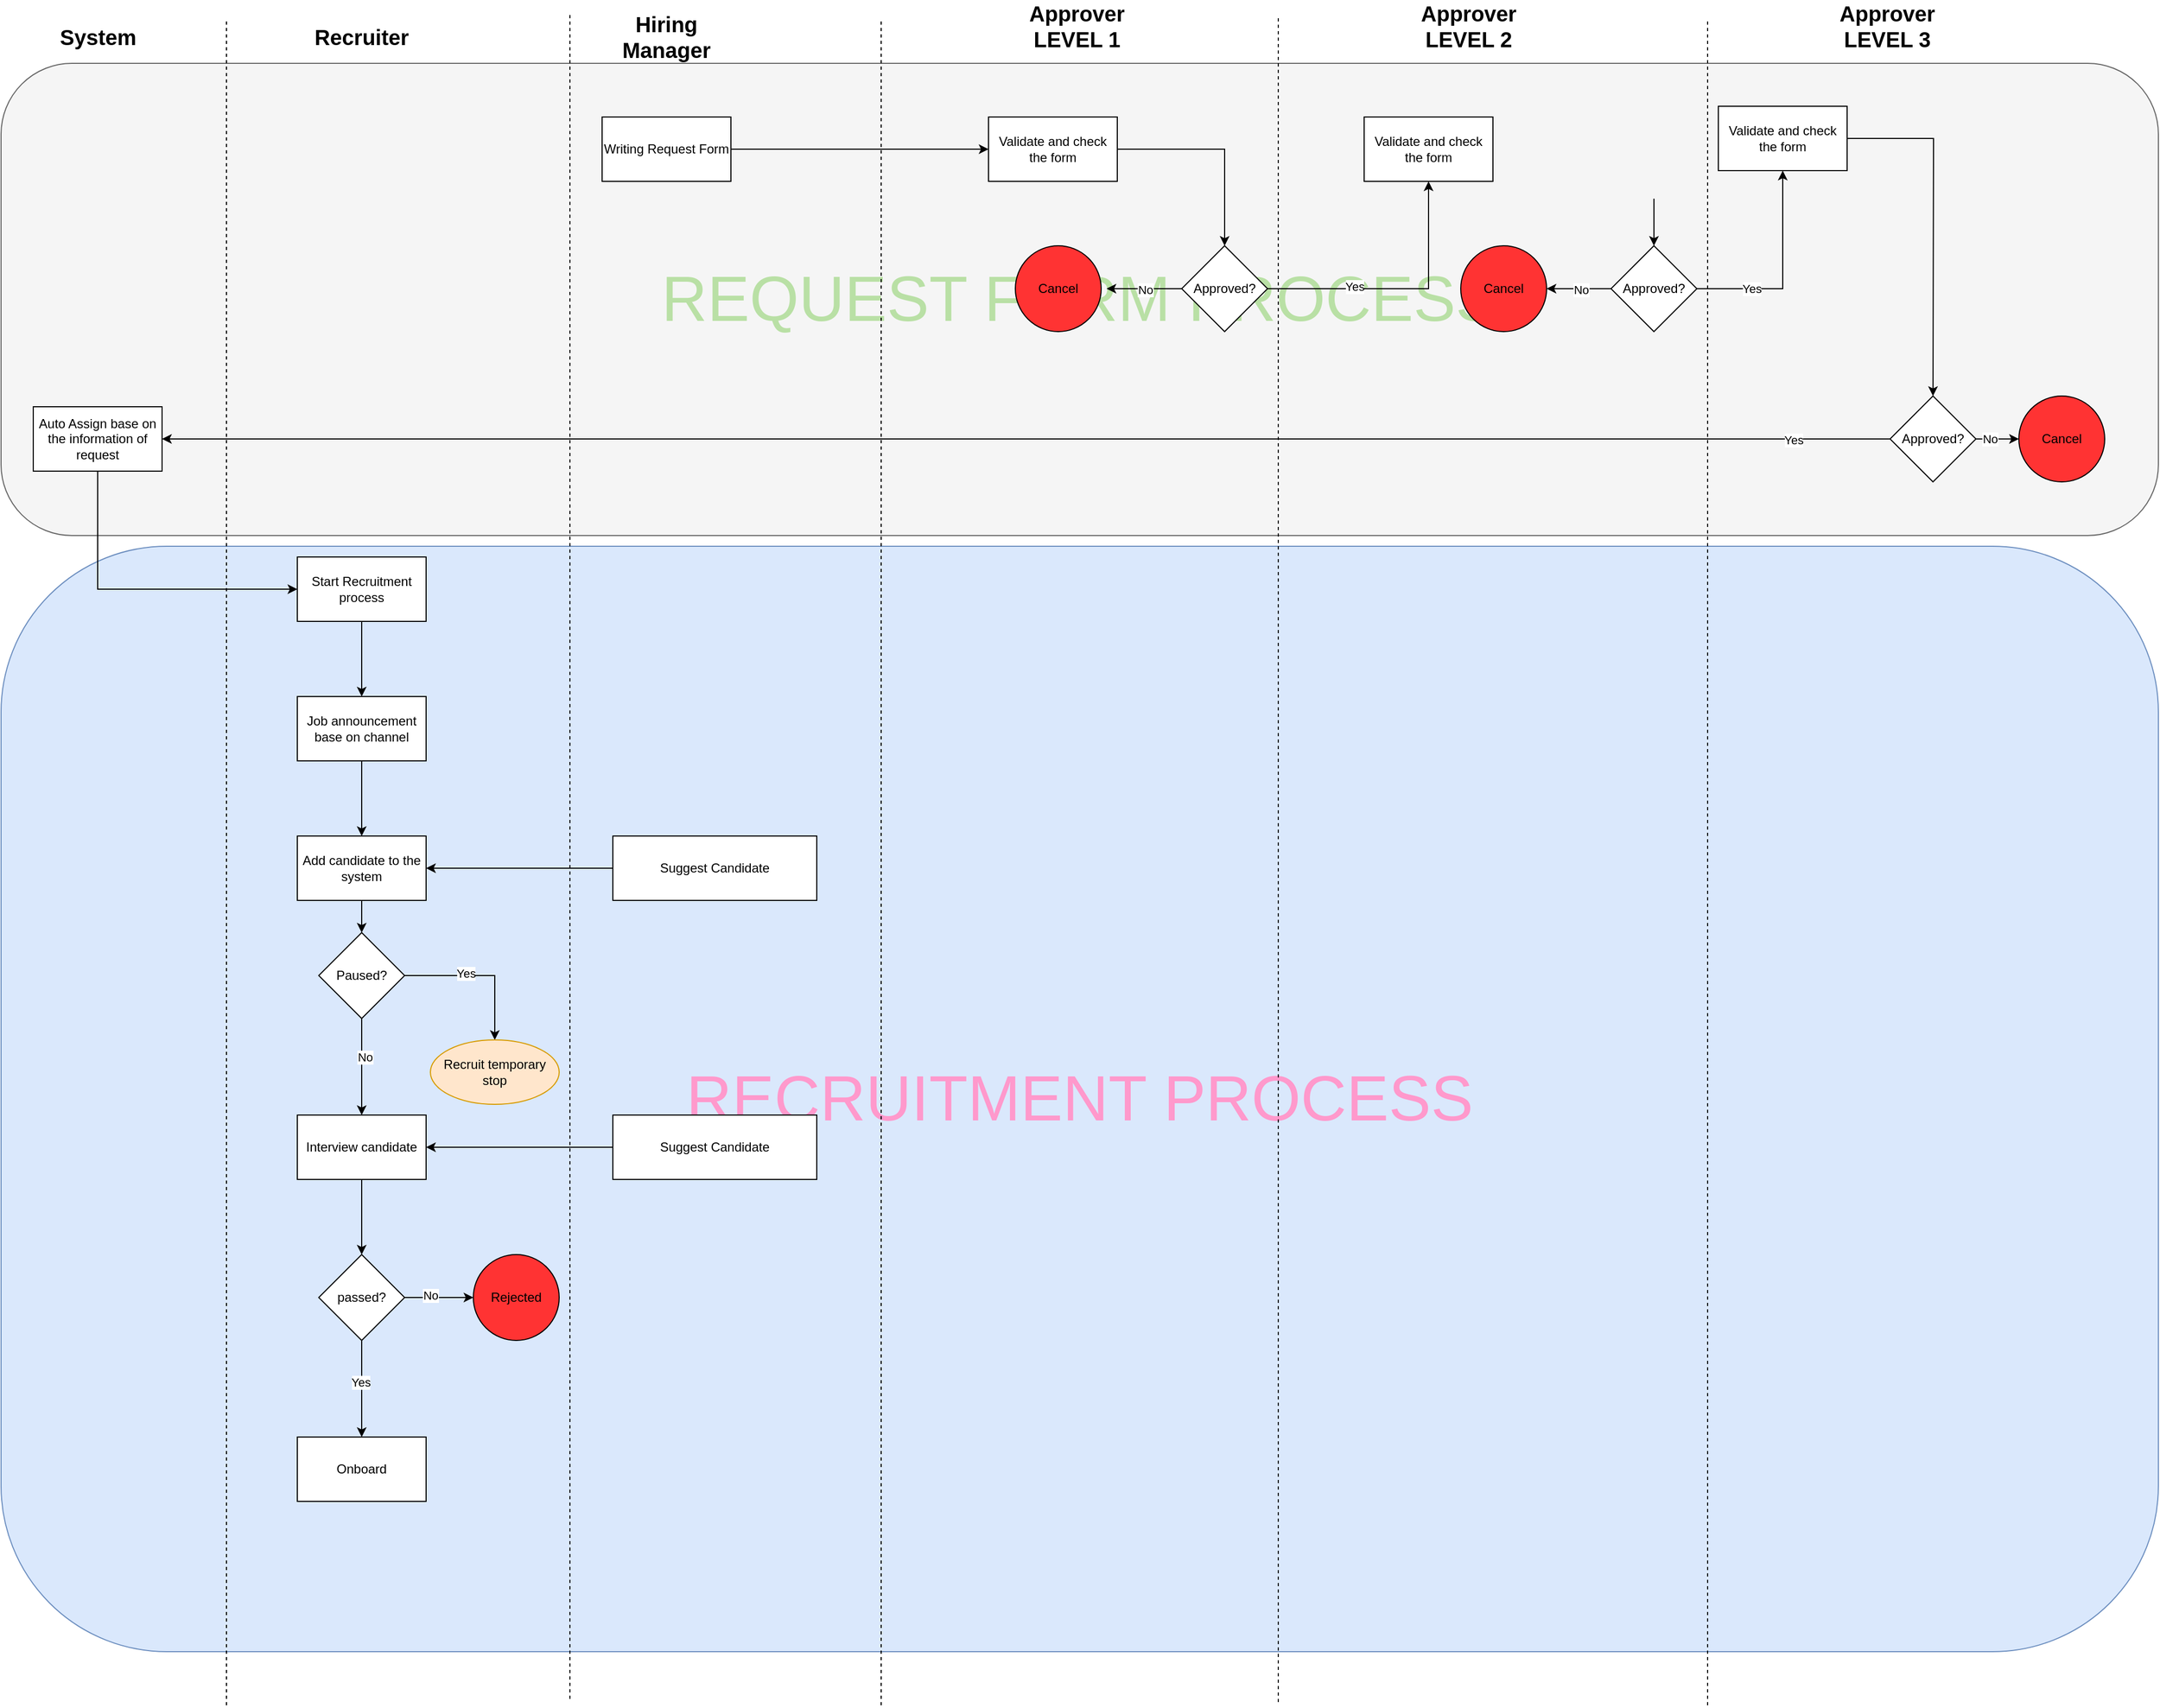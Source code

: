 <mxfile version="20.8.8" type="device"><diagram id="R2lEEEUBdFMjLlhIrx00" name="Page-1"><mxGraphModel dx="2653" dy="1493" grid="1" gridSize="10" guides="1" tooltips="1" connect="1" arrows="1" fold="1" page="1" pageScale="1" pageWidth="2400" pageHeight="2000" math="0" shadow="0" extFonts="Permanent Marker^https://fonts.googleapis.com/css?family=Permanent+Marker"><root><mxCell id="0"/><mxCell id="1" parent="0"/><mxCell id="IJrgeve80JvygFDO1rW1-108" value="&lt;font style=&quot;font-size: 59px;&quot; color=&quot;#ff99cc&quot;&gt;RECRUITMENT PROCESS&lt;/font&gt;" style="rounded=1;whiteSpace=wrap;html=1;fillColor=#dae8fc;strokeColor=#6c8ebf;" parent="1" vertex="1"><mxGeometry x="70" y="610" width="2010" height="1030" as="geometry"/></mxCell><mxCell id="IJrgeve80JvygFDO1rW1-106" value="&lt;font color=&quot;#b9e0a5&quot; style=&quot;font-size: 59px;&quot;&gt;REQUEST FORM PROCESS&lt;/font&gt;" style="rounded=1;whiteSpace=wrap;html=1;fillColor=#f5f5f5;fontColor=#333333;strokeColor=#666666;" parent="1" vertex="1"><mxGeometry x="70" y="160" width="2010" height="440" as="geometry"/></mxCell><mxCell id="IJrgeve80JvygFDO1rW1-12" style="edgeStyle=orthogonalEdgeStyle;rounded=0;orthogonalLoop=1;jettySize=auto;html=1;entryX=0;entryY=0.5;entryDx=0;entryDy=0;" parent="1" source="IJrgeve80JvygFDO1rW1-1" target="IJrgeve80JvygFDO1rW1-11" edge="1"><mxGeometry relative="1" as="geometry"/></mxCell><mxCell id="IJrgeve80JvygFDO1rW1-1" value="Writing Request Form" style="rounded=0;whiteSpace=wrap;html=1;" parent="1" vertex="1"><mxGeometry x="630" y="210" width="120" height="60" as="geometry"/></mxCell><mxCell id="IJrgeve80JvygFDO1rW1-47" style="edgeStyle=orthogonalEdgeStyle;rounded=0;orthogonalLoop=1;jettySize=auto;html=1;entryX=0;entryY=0.5;entryDx=0;entryDy=0;" parent="1" source="IJrgeve80JvygFDO1rW1-2" target="IJrgeve80JvygFDO1rW1-46" edge="1"><mxGeometry relative="1" as="geometry"><Array as="points"><mxPoint x="160" y="650"/></Array></mxGeometry></mxCell><mxCell id="IJrgeve80JvygFDO1rW1-2" value="Auto Assign base on the information of request" style="rounded=0;whiteSpace=wrap;html=1;" parent="1" vertex="1"><mxGeometry x="100" y="480" width="120" height="60" as="geometry"/></mxCell><mxCell id="IJrgeve80JvygFDO1rW1-3" value="&lt;font style=&quot;font-size: 20px;&quot;&gt;&lt;b&gt;Hiring Manager&lt;/b&gt;&lt;/font&gt;" style="text;html=1;strokeColor=none;fillColor=none;align=center;verticalAlign=middle;whiteSpace=wrap;rounded=0;" parent="1" vertex="1"><mxGeometry x="660" y="120" width="60" height="30" as="geometry"/></mxCell><mxCell id="IJrgeve80JvygFDO1rW1-4" value="&lt;b&gt;&lt;font style=&quot;font-size: 20px;&quot;&gt;Recruiter&lt;/font&gt;&lt;/b&gt;" style="text;html=1;strokeColor=none;fillColor=none;align=center;verticalAlign=middle;whiteSpace=wrap;rounded=0;" parent="1" vertex="1"><mxGeometry x="376" y="120" width="60" height="30" as="geometry"/></mxCell><mxCell id="IJrgeve80JvygFDO1rW1-5" value="&lt;font style=&quot;font-size: 20px;&quot;&gt;&lt;b&gt;Approver LEVEL 1&lt;/b&gt;&lt;/font&gt;" style="text;html=1;strokeColor=none;fillColor=none;align=center;verticalAlign=middle;whiteSpace=wrap;rounded=0;" parent="1" vertex="1"><mxGeometry x="1025" y="110" width="95" height="30" as="geometry"/></mxCell><mxCell id="IJrgeve80JvygFDO1rW1-16" style="edgeStyle=orthogonalEdgeStyle;rounded=0;orthogonalLoop=1;jettySize=auto;html=1;entryX=0.5;entryY=0;entryDx=0;entryDy=0;" parent="1" source="IJrgeve80JvygFDO1rW1-11" target="IJrgeve80JvygFDO1rW1-14" edge="1"><mxGeometry relative="1" as="geometry"/></mxCell><mxCell id="IJrgeve80JvygFDO1rW1-11" value="Validate and check the form" style="rounded=0;whiteSpace=wrap;html=1;" parent="1" vertex="1"><mxGeometry x="990" y="210" width="120" height="60" as="geometry"/></mxCell><mxCell id="IJrgeve80JvygFDO1rW1-23" style="edgeStyle=orthogonalEdgeStyle;rounded=0;orthogonalLoop=1;jettySize=auto;html=1;entryX=0.5;entryY=0;entryDx=0;entryDy=0;startArrow=none;" parent="1" source="IJrgeve80JvygFDO1rW1-106" target="IJrgeve80JvygFDO1rW1-22" edge="1"><mxGeometry relative="1" as="geometry"><Array as="points"><mxPoint x="1610" y="240"/><mxPoint x="1610" y="330"/></Array></mxGeometry></mxCell><mxCell id="IJrgeve80JvygFDO1rW1-13" value="Validate and check the form" style="rounded=0;whiteSpace=wrap;html=1;" parent="1" vertex="1"><mxGeometry x="1340" y="210" width="120" height="60" as="geometry"/></mxCell><mxCell id="IJrgeve80JvygFDO1rW1-17" style="edgeStyle=orthogonalEdgeStyle;rounded=0;orthogonalLoop=1;jettySize=auto;html=1;" parent="1" source="IJrgeve80JvygFDO1rW1-14" target="IJrgeve80JvygFDO1rW1-13" edge="1"><mxGeometry relative="1" as="geometry"/></mxCell><mxCell id="IJrgeve80JvygFDO1rW1-27" value="Yes" style="edgeLabel;html=1;align=center;verticalAlign=middle;resizable=0;points=[];" parent="IJrgeve80JvygFDO1rW1-17" vertex="1" connectable="0"><mxGeometry x="-0.358" y="2" relative="1" as="geometry"><mxPoint as="offset"/></mxGeometry></mxCell><mxCell id="IJrgeve80JvygFDO1rW1-18" style="edgeStyle=orthogonalEdgeStyle;rounded=0;orthogonalLoop=1;jettySize=auto;html=1;" parent="1" source="IJrgeve80JvygFDO1rW1-14" edge="1"><mxGeometry relative="1" as="geometry"><mxPoint x="1100" y="370" as="targetPoint"/></mxGeometry></mxCell><mxCell id="IJrgeve80JvygFDO1rW1-26" value="No" style="edgeLabel;html=1;align=center;verticalAlign=middle;resizable=0;points=[];" parent="IJrgeve80JvygFDO1rW1-18" vertex="1" connectable="0"><mxGeometry x="-0.034" y="1" relative="1" as="geometry"><mxPoint as="offset"/></mxGeometry></mxCell><mxCell id="IJrgeve80JvygFDO1rW1-14" value="Approved?" style="rhombus;whiteSpace=wrap;html=1;" parent="1" vertex="1"><mxGeometry x="1170" y="330" width="80" height="80" as="geometry"/></mxCell><mxCell id="IJrgeve80JvygFDO1rW1-19" value="Cancel" style="ellipse;whiteSpace=wrap;html=1;aspect=fixed;fillColor=#FF3333;" parent="1" vertex="1"><mxGeometry x="1015" y="330" width="80" height="80" as="geometry"/></mxCell><mxCell id="IJrgeve80JvygFDO1rW1-32" style="edgeStyle=orthogonalEdgeStyle;rounded=0;orthogonalLoop=1;jettySize=auto;html=1;" parent="1" source="IJrgeve80JvygFDO1rW1-20" edge="1"><mxGeometry relative="1" as="geometry"><mxPoint x="1870" y="470" as="targetPoint"/></mxGeometry></mxCell><mxCell id="IJrgeve80JvygFDO1rW1-20" value="Validate and check the form" style="rounded=0;whiteSpace=wrap;html=1;" parent="1" vertex="1"><mxGeometry x="1670" y="200" width="120" height="60" as="geometry"/></mxCell><mxCell id="IJrgeve80JvygFDO1rW1-25" value="" style="edgeStyle=orthogonalEdgeStyle;rounded=0;orthogonalLoop=1;jettySize=auto;html=1;" parent="1" source="IJrgeve80JvygFDO1rW1-22" target="IJrgeve80JvygFDO1rW1-24" edge="1"><mxGeometry relative="1" as="geometry"/></mxCell><mxCell id="IJrgeve80JvygFDO1rW1-28" value="No" style="edgeLabel;html=1;align=center;verticalAlign=middle;resizable=0;points=[];" parent="IJrgeve80JvygFDO1rW1-25" vertex="1" connectable="0"><mxGeometry x="-0.069" y="1" relative="1" as="geometry"><mxPoint as="offset"/></mxGeometry></mxCell><mxCell id="IJrgeve80JvygFDO1rW1-29" style="edgeStyle=orthogonalEdgeStyle;rounded=0;orthogonalLoop=1;jettySize=auto;html=1;" parent="1" source="IJrgeve80JvygFDO1rW1-22" target="IJrgeve80JvygFDO1rW1-20" edge="1"><mxGeometry relative="1" as="geometry"/></mxCell><mxCell id="IJrgeve80JvygFDO1rW1-31" value="Yes" style="edgeLabel;html=1;align=center;verticalAlign=middle;resizable=0;points=[];" parent="IJrgeve80JvygFDO1rW1-29" vertex="1" connectable="0"><mxGeometry x="-0.465" relative="1" as="geometry"><mxPoint as="offset"/></mxGeometry></mxCell><mxCell id="IJrgeve80JvygFDO1rW1-22" value="Approved?" style="rhombus;whiteSpace=wrap;html=1;" parent="1" vertex="1"><mxGeometry x="1570" y="330" width="80" height="80" as="geometry"/></mxCell><mxCell id="IJrgeve80JvygFDO1rW1-24" value="Cancel" style="ellipse;whiteSpace=wrap;html=1;aspect=fixed;fillColor=#FF3333;" parent="1" vertex="1"><mxGeometry x="1430" y="330" width="80" height="80" as="geometry"/></mxCell><mxCell id="IJrgeve80JvygFDO1rW1-38" value="" style="edgeStyle=orthogonalEdgeStyle;rounded=0;orthogonalLoop=1;jettySize=auto;html=1;" parent="1" source="IJrgeve80JvygFDO1rW1-33" target="IJrgeve80JvygFDO1rW1-36" edge="1"><mxGeometry relative="1" as="geometry"/></mxCell><mxCell id="IJrgeve80JvygFDO1rW1-40" value="No" style="edgeLabel;html=1;align=center;verticalAlign=middle;resizable=0;points=[];" parent="IJrgeve80JvygFDO1rW1-38" vertex="1" connectable="0"><mxGeometry x="-0.376" y="3" relative="1" as="geometry"><mxPoint y="3" as="offset"/></mxGeometry></mxCell><mxCell id="IJrgeve80JvygFDO1rW1-39" style="edgeStyle=orthogonalEdgeStyle;rounded=0;orthogonalLoop=1;jettySize=auto;html=1;entryX=1;entryY=0.5;entryDx=0;entryDy=0;" parent="1" source="IJrgeve80JvygFDO1rW1-33" target="IJrgeve80JvygFDO1rW1-2" edge="1"><mxGeometry relative="1" as="geometry"><mxPoint x="470" y="510" as="targetPoint"/></mxGeometry></mxCell><mxCell id="IJrgeve80JvygFDO1rW1-41" value="Yes" style="edgeLabel;html=1;align=center;verticalAlign=middle;resizable=0;points=[];" parent="IJrgeve80JvygFDO1rW1-39" vertex="1" connectable="0"><mxGeometry x="-0.888" y="1" relative="1" as="geometry"><mxPoint as="offset"/></mxGeometry></mxCell><mxCell id="IJrgeve80JvygFDO1rW1-33" value="Approved?" style="rhombus;whiteSpace=wrap;html=1;" parent="1" vertex="1"><mxGeometry x="1830" y="470" width="80" height="80" as="geometry"/></mxCell><mxCell id="IJrgeve80JvygFDO1rW1-36" value="Cancel" style="ellipse;whiteSpace=wrap;html=1;aspect=fixed;fillColor=#FF3333;" parent="1" vertex="1"><mxGeometry x="1950" y="470" width="80" height="80" as="geometry"/></mxCell><mxCell id="IJrgeve80JvygFDO1rW1-44" value="&lt;font style=&quot;font-size: 20px;&quot;&gt;System&lt;/font&gt;" style="text;html=1;align=center;verticalAlign=middle;resizable=0;points=[];autosize=1;strokeColor=none;fillColor=none;fontStyle=1" parent="1" vertex="1"><mxGeometry x="115" y="115" width="90" height="40" as="geometry"/></mxCell><mxCell id="IJrgeve80JvygFDO1rW1-50" style="edgeStyle=orthogonalEdgeStyle;rounded=0;orthogonalLoop=1;jettySize=auto;html=1;" parent="1" source="IJrgeve80JvygFDO1rW1-46" edge="1"><mxGeometry relative="1" as="geometry"><mxPoint x="406" y="750" as="targetPoint"/></mxGeometry></mxCell><mxCell id="IJrgeve80JvygFDO1rW1-46" value="Start Recruitment process" style="rounded=0;whiteSpace=wrap;html=1;" parent="1" vertex="1"><mxGeometry x="346" y="620" width="120" height="60" as="geometry"/></mxCell><mxCell id="IJrgeve80JvygFDO1rW1-93" value="" style="edgeStyle=orthogonalEdgeStyle;rounded=0;orthogonalLoop=1;jettySize=auto;html=1;" parent="1" source="IJrgeve80JvygFDO1rW1-51" target="IJrgeve80JvygFDO1rW1-52" edge="1"><mxGeometry relative="1" as="geometry"/></mxCell><mxCell id="IJrgeve80JvygFDO1rW1-51" value="Job announcement base on channel" style="rounded=0;whiteSpace=wrap;html=1;" parent="1" vertex="1"><mxGeometry x="346" y="750" width="120" height="60" as="geometry"/></mxCell><mxCell id="IJrgeve80JvygFDO1rW1-94" value="" style="edgeStyle=orthogonalEdgeStyle;rounded=0;orthogonalLoop=1;jettySize=auto;html=1;" parent="1" source="IJrgeve80JvygFDO1rW1-52" target="IJrgeve80JvygFDO1rW1-83" edge="1"><mxGeometry relative="1" as="geometry"/></mxCell><mxCell id="IJrgeve80JvygFDO1rW1-52" value="Add candidate to the system" style="whiteSpace=wrap;html=1;rounded=0;" parent="1" vertex="1"><mxGeometry x="346" y="880" width="120" height="60" as="geometry"/></mxCell><mxCell id="IJrgeve80JvygFDO1rW1-68" value="" style="edgeStyle=orthogonalEdgeStyle;rounded=0;orthogonalLoop=1;jettySize=auto;html=1;" parent="1" source="IJrgeve80JvygFDO1rW1-54" target="IJrgeve80JvygFDO1rW1-67" edge="1"><mxGeometry relative="1" as="geometry"/></mxCell><mxCell id="IJrgeve80JvygFDO1rW1-54" value="Interview candidate" style="whiteSpace=wrap;html=1;rounded=0;" parent="1" vertex="1"><mxGeometry x="346" y="1140" width="120" height="60" as="geometry"/></mxCell><mxCell id="IJrgeve80JvygFDO1rW1-70" value="" style="edgeStyle=orthogonalEdgeStyle;rounded=0;orthogonalLoop=1;jettySize=auto;html=1;" parent="1" source="IJrgeve80JvygFDO1rW1-67" target="IJrgeve80JvygFDO1rW1-69" edge="1"><mxGeometry relative="1" as="geometry"/></mxCell><mxCell id="IJrgeve80JvygFDO1rW1-73" value="No" style="edgeLabel;html=1;align=center;verticalAlign=middle;resizable=0;points=[];" parent="IJrgeve80JvygFDO1rW1-70" vertex="1" connectable="0"><mxGeometry x="-0.259" y="2" relative="1" as="geometry"><mxPoint as="offset"/></mxGeometry></mxCell><mxCell id="IJrgeve80JvygFDO1rW1-72" value="" style="edgeStyle=orthogonalEdgeStyle;rounded=0;orthogonalLoop=1;jettySize=auto;html=1;" parent="1" source="IJrgeve80JvygFDO1rW1-67" target="IJrgeve80JvygFDO1rW1-71" edge="1"><mxGeometry relative="1" as="geometry"/></mxCell><mxCell id="IJrgeve80JvygFDO1rW1-74" value="Yes" style="edgeLabel;html=1;align=center;verticalAlign=middle;resizable=0;points=[];" parent="IJrgeve80JvygFDO1rW1-72" vertex="1" connectable="0"><mxGeometry x="-0.145" y="-1" relative="1" as="geometry"><mxPoint as="offset"/></mxGeometry></mxCell><mxCell id="IJrgeve80JvygFDO1rW1-67" value="passed?" style="rhombus;whiteSpace=wrap;html=1;rounded=0;" parent="1" vertex="1"><mxGeometry x="366" y="1270" width="80" height="80" as="geometry"/></mxCell><mxCell id="IJrgeve80JvygFDO1rW1-69" value="Rejected" style="ellipse;whiteSpace=wrap;html=1;aspect=fixed;fillColor=#FF3333;" parent="1" vertex="1"><mxGeometry x="510" y="1270" width="80" height="80" as="geometry"/></mxCell><mxCell id="IJrgeve80JvygFDO1rW1-71" value="Onboard" style="whiteSpace=wrap;html=1;rounded=0;" parent="1" vertex="1"><mxGeometry x="346" y="1440" width="120" height="60" as="geometry"/></mxCell><mxCell id="IJrgeve80JvygFDO1rW1-88" value="" style="edgeStyle=orthogonalEdgeStyle;rounded=0;orthogonalLoop=1;jettySize=auto;html=1;" parent="1" source="IJrgeve80JvygFDO1rW1-83" target="IJrgeve80JvygFDO1rW1-87" edge="1"><mxGeometry relative="1" as="geometry"/></mxCell><mxCell id="IJrgeve80JvygFDO1rW1-89" value="Yes" style="edgeLabel;html=1;align=center;verticalAlign=middle;resizable=0;points=[];" parent="IJrgeve80JvygFDO1rW1-88" vertex="1" connectable="0"><mxGeometry x="-0.217" y="2" relative="1" as="geometry"><mxPoint as="offset"/></mxGeometry></mxCell><mxCell id="IJrgeve80JvygFDO1rW1-95" style="edgeStyle=orthogonalEdgeStyle;rounded=0;orthogonalLoop=1;jettySize=auto;html=1;entryX=0.5;entryY=0;entryDx=0;entryDy=0;" parent="1" source="IJrgeve80JvygFDO1rW1-83" target="IJrgeve80JvygFDO1rW1-54" edge="1"><mxGeometry relative="1" as="geometry"/></mxCell><mxCell id="IJrgeve80JvygFDO1rW1-96" value="No" style="edgeLabel;html=1;align=center;verticalAlign=middle;resizable=0;points=[];" parent="IJrgeve80JvygFDO1rW1-95" vertex="1" connectable="0"><mxGeometry x="-0.2" y="3" relative="1" as="geometry"><mxPoint as="offset"/></mxGeometry></mxCell><mxCell id="IJrgeve80JvygFDO1rW1-83" value="Paused?" style="rhombus;whiteSpace=wrap;html=1;rounded=0;" parent="1" vertex="1"><mxGeometry x="366" y="970" width="80" height="80" as="geometry"/></mxCell><mxCell id="IJrgeve80JvygFDO1rW1-87" value="Recruit temporary stop" style="ellipse;whiteSpace=wrap;html=1;rounded=0;fillColor=#ffe6cc;strokeColor=#d79b00;" parent="1" vertex="1"><mxGeometry x="470" y="1070" width="120" height="60" as="geometry"/></mxCell><mxCell id="IJrgeve80JvygFDO1rW1-98" style="edgeStyle=orthogonalEdgeStyle;rounded=0;orthogonalLoop=1;jettySize=auto;html=1;entryX=1;entryY=0.5;entryDx=0;entryDy=0;" parent="1" source="IJrgeve80JvygFDO1rW1-97" target="IJrgeve80JvygFDO1rW1-52" edge="1"><mxGeometry relative="1" as="geometry"/></mxCell><mxCell id="IJrgeve80JvygFDO1rW1-97" value="Suggest Candidate" style="whiteSpace=wrap;html=1;rounded=0;" parent="1" vertex="1"><mxGeometry x="640" y="880" width="190" height="60" as="geometry"/></mxCell><mxCell id="IJrgeve80JvygFDO1rW1-100" value="" style="endArrow=none;dashed=1;html=1;rounded=0;" parent="1" edge="1"><mxGeometry width="50" height="50" relative="1" as="geometry"><mxPoint x="280" y="1690" as="sourcePoint"/><mxPoint x="280" y="120" as="targetPoint"/></mxGeometry></mxCell><mxCell id="IJrgeve80JvygFDO1rW1-101" value="" style="endArrow=none;dashed=1;html=1;rounded=0;" parent="1" edge="1"><mxGeometry width="50" height="50" relative="1" as="geometry"><mxPoint x="600" y="1684" as="sourcePoint"/><mxPoint x="600" y="114" as="targetPoint"/></mxGeometry></mxCell><mxCell id="IJrgeve80JvygFDO1rW1-102" value="" style="endArrow=none;dashed=1;html=1;rounded=0;" parent="1" edge="1"><mxGeometry width="50" height="50" relative="1" as="geometry"><mxPoint x="890" y="1690" as="sourcePoint"/><mxPoint x="890" y="120" as="targetPoint"/></mxGeometry></mxCell><mxCell id="IJrgeve80JvygFDO1rW1-103" value="" style="endArrow=none;dashed=1;html=1;rounded=0;" parent="1" edge="1"><mxGeometry width="50" height="50" relative="1" as="geometry"><mxPoint x="1260" y="1687" as="sourcePoint"/><mxPoint x="1260" y="117" as="targetPoint"/></mxGeometry></mxCell><mxCell id="IJrgeve80JvygFDO1rW1-104" value="" style="endArrow=none;dashed=1;html=1;rounded=0;" parent="1" edge="1"><mxGeometry width="50" height="50" relative="1" as="geometry"><mxPoint x="1660" y="1690" as="sourcePoint"/><mxPoint x="1660" y="120" as="targetPoint"/></mxGeometry></mxCell><mxCell id="OsaBCyGu_wn2x5z433CT-2" value="&lt;font style=&quot;font-size: 20px;&quot;&gt;&lt;b&gt;Approver LEVEL 2&lt;/b&gt;&lt;/font&gt;" style="text;html=1;strokeColor=none;fillColor=none;align=center;verticalAlign=middle;whiteSpace=wrap;rounded=0;" vertex="1" parent="1"><mxGeometry x="1390" y="110" width="95" height="30" as="geometry"/></mxCell><mxCell id="OsaBCyGu_wn2x5z433CT-3" value="&lt;font style=&quot;font-size: 20px;&quot;&gt;&lt;b&gt;Approver LEVEL 3&lt;/b&gt;&lt;/font&gt;" style="text;html=1;strokeColor=none;fillColor=none;align=center;verticalAlign=middle;whiteSpace=wrap;rounded=0;" vertex="1" parent="1"><mxGeometry x="1780" y="110" width="95" height="30" as="geometry"/></mxCell><mxCell id="OsaBCyGu_wn2x5z433CT-4" style="edgeStyle=orthogonalEdgeStyle;rounded=0;orthogonalLoop=1;jettySize=auto;html=1;entryX=1;entryY=0.5;entryDx=0;entryDy=0;" edge="1" parent="1" source="OsaBCyGu_wn2x5z433CT-5"><mxGeometry relative="1" as="geometry"><mxPoint x="466" y="1170" as="targetPoint"/></mxGeometry></mxCell><mxCell id="OsaBCyGu_wn2x5z433CT-5" value="Suggest Candidate" style="whiteSpace=wrap;html=1;rounded=0;" vertex="1" parent="1"><mxGeometry x="640" y="1140" width="190" height="60" as="geometry"/></mxCell></root></mxGraphModel></diagram></mxfile>